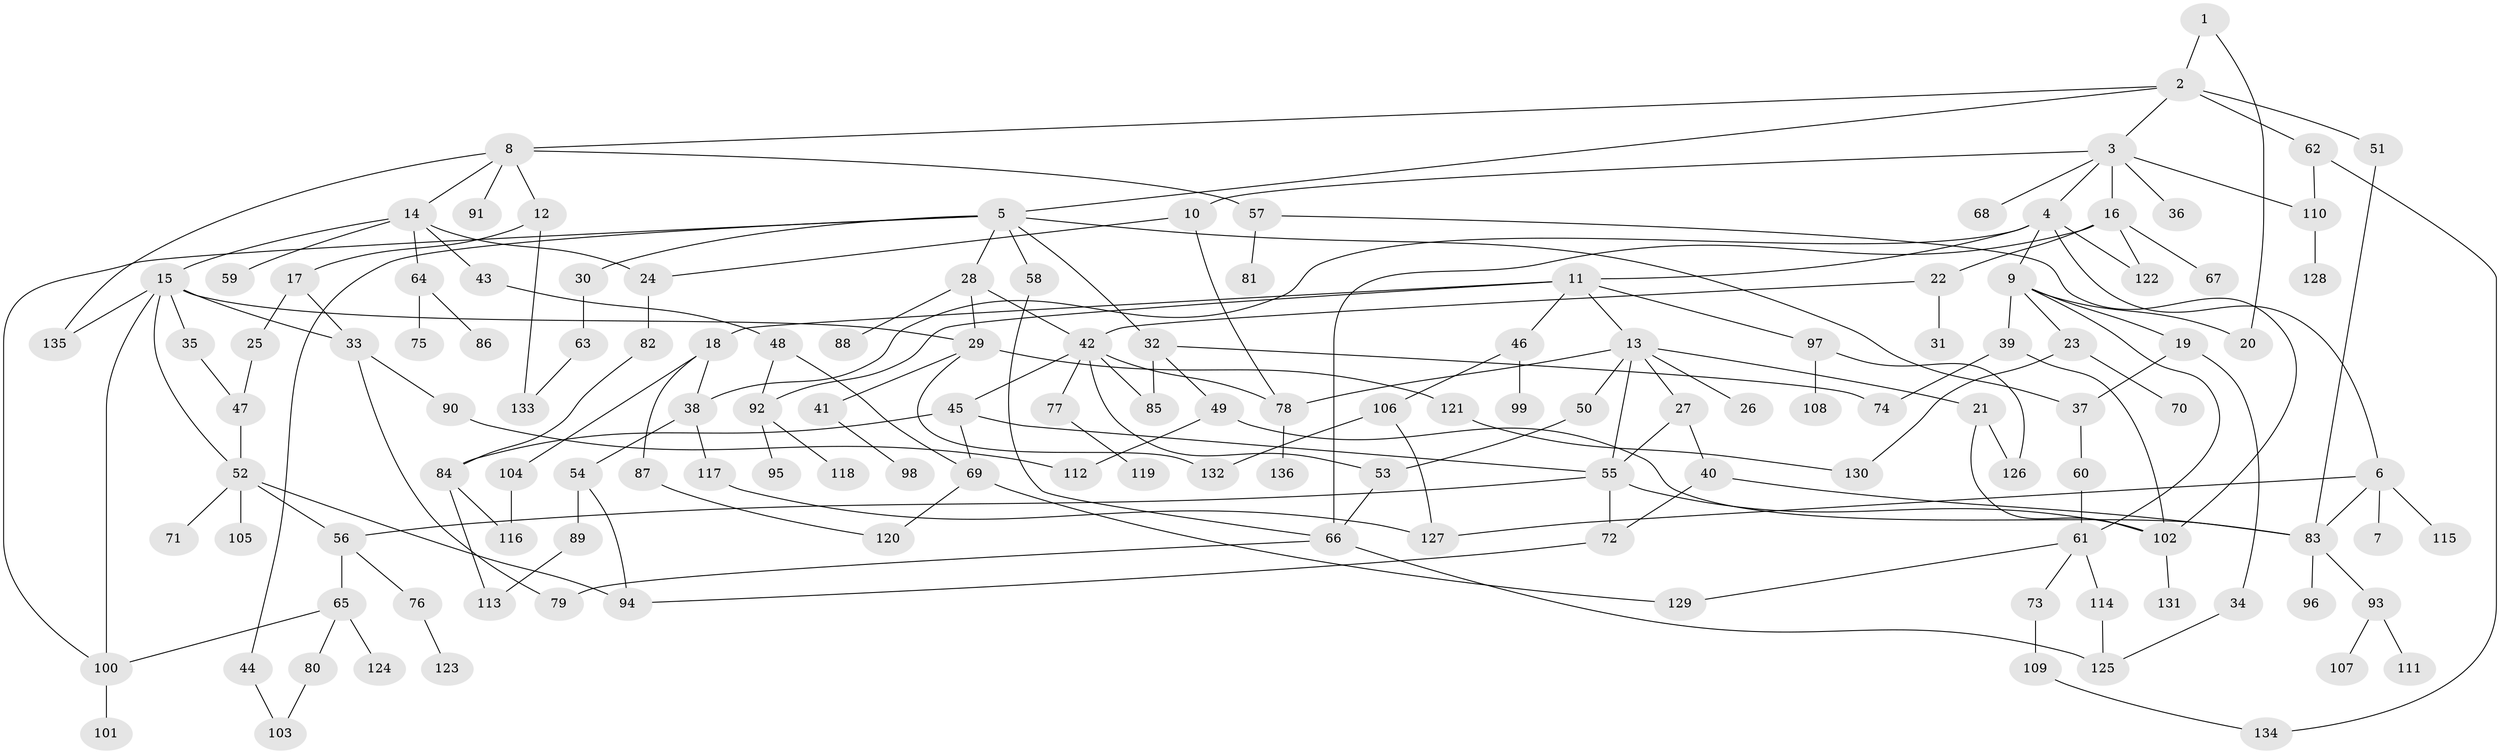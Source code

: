 // Generated by graph-tools (version 1.1) at 2025/25/03/09/25 03:25:33]
// undirected, 136 vertices, 188 edges
graph export_dot {
graph [start="1"]
  node [color=gray90,style=filled];
  1;
  2;
  3;
  4;
  5;
  6;
  7;
  8;
  9;
  10;
  11;
  12;
  13;
  14;
  15;
  16;
  17;
  18;
  19;
  20;
  21;
  22;
  23;
  24;
  25;
  26;
  27;
  28;
  29;
  30;
  31;
  32;
  33;
  34;
  35;
  36;
  37;
  38;
  39;
  40;
  41;
  42;
  43;
  44;
  45;
  46;
  47;
  48;
  49;
  50;
  51;
  52;
  53;
  54;
  55;
  56;
  57;
  58;
  59;
  60;
  61;
  62;
  63;
  64;
  65;
  66;
  67;
  68;
  69;
  70;
  71;
  72;
  73;
  74;
  75;
  76;
  77;
  78;
  79;
  80;
  81;
  82;
  83;
  84;
  85;
  86;
  87;
  88;
  89;
  90;
  91;
  92;
  93;
  94;
  95;
  96;
  97;
  98;
  99;
  100;
  101;
  102;
  103;
  104;
  105;
  106;
  107;
  108;
  109;
  110;
  111;
  112;
  113;
  114;
  115;
  116;
  117;
  118;
  119;
  120;
  121;
  122;
  123;
  124;
  125;
  126;
  127;
  128;
  129;
  130;
  131;
  132;
  133;
  134;
  135;
  136;
  1 -- 2;
  1 -- 20;
  2 -- 3;
  2 -- 5;
  2 -- 8;
  2 -- 51;
  2 -- 62;
  3 -- 4;
  3 -- 10;
  3 -- 16;
  3 -- 36;
  3 -- 68;
  3 -- 110;
  4 -- 6;
  4 -- 9;
  4 -- 11;
  4 -- 122;
  4 -- 38;
  5 -- 28;
  5 -- 30;
  5 -- 32;
  5 -- 37;
  5 -- 44;
  5 -- 58;
  5 -- 100;
  6 -- 7;
  6 -- 115;
  6 -- 83;
  6 -- 127;
  8 -- 12;
  8 -- 14;
  8 -- 57;
  8 -- 91;
  8 -- 135;
  9 -- 19;
  9 -- 20;
  9 -- 23;
  9 -- 39;
  9 -- 61;
  10 -- 78;
  10 -- 24;
  11 -- 13;
  11 -- 18;
  11 -- 46;
  11 -- 92;
  11 -- 97;
  12 -- 17;
  12 -- 133;
  13 -- 21;
  13 -- 26;
  13 -- 27;
  13 -- 50;
  13 -- 55;
  13 -- 78;
  14 -- 15;
  14 -- 24;
  14 -- 43;
  14 -- 59;
  14 -- 64;
  15 -- 33;
  15 -- 35;
  15 -- 52;
  15 -- 100;
  15 -- 29;
  15 -- 135;
  16 -- 22;
  16 -- 66;
  16 -- 67;
  16 -- 122;
  17 -- 25;
  17 -- 33;
  18 -- 38;
  18 -- 87;
  18 -- 104;
  19 -- 34;
  19 -- 37;
  21 -- 102;
  21 -- 126;
  22 -- 31;
  22 -- 42;
  23 -- 70;
  23 -- 130;
  24 -- 82;
  25 -- 47;
  27 -- 40;
  27 -- 55;
  28 -- 29;
  28 -- 88;
  28 -- 42;
  29 -- 41;
  29 -- 121;
  29 -- 132;
  30 -- 63;
  32 -- 49;
  32 -- 85;
  32 -- 74;
  33 -- 79;
  33 -- 90;
  34 -- 125;
  35 -- 47;
  37 -- 60;
  38 -- 54;
  38 -- 117;
  39 -- 74;
  39 -- 102;
  40 -- 72;
  40 -- 83;
  41 -- 98;
  42 -- 45;
  42 -- 53;
  42 -- 77;
  42 -- 78;
  42 -- 85;
  43 -- 48;
  44 -- 103;
  45 -- 84;
  45 -- 69;
  45 -- 55;
  46 -- 99;
  46 -- 106;
  47 -- 52;
  48 -- 69;
  48 -- 92;
  49 -- 112;
  49 -- 83;
  50 -- 53;
  51 -- 83;
  52 -- 56;
  52 -- 71;
  52 -- 94;
  52 -- 105;
  53 -- 66;
  54 -- 89;
  54 -- 94;
  55 -- 72;
  55 -- 56;
  55 -- 102;
  56 -- 65;
  56 -- 76;
  57 -- 81;
  57 -- 102;
  58 -- 66;
  60 -- 61;
  61 -- 73;
  61 -- 114;
  61 -- 129;
  62 -- 110;
  62 -- 134;
  63 -- 133;
  64 -- 75;
  64 -- 86;
  65 -- 80;
  65 -- 100;
  65 -- 124;
  66 -- 79;
  66 -- 125;
  69 -- 129;
  69 -- 120;
  72 -- 94;
  73 -- 109;
  76 -- 123;
  77 -- 119;
  78 -- 136;
  80 -- 103;
  82 -- 84;
  83 -- 93;
  83 -- 96;
  84 -- 113;
  84 -- 116;
  87 -- 120;
  89 -- 113;
  90 -- 112;
  92 -- 95;
  92 -- 118;
  93 -- 107;
  93 -- 111;
  97 -- 108;
  97 -- 126;
  100 -- 101;
  102 -- 131;
  104 -- 116;
  106 -- 132;
  106 -- 127;
  109 -- 134;
  110 -- 128;
  114 -- 125;
  117 -- 127;
  121 -- 130;
}
